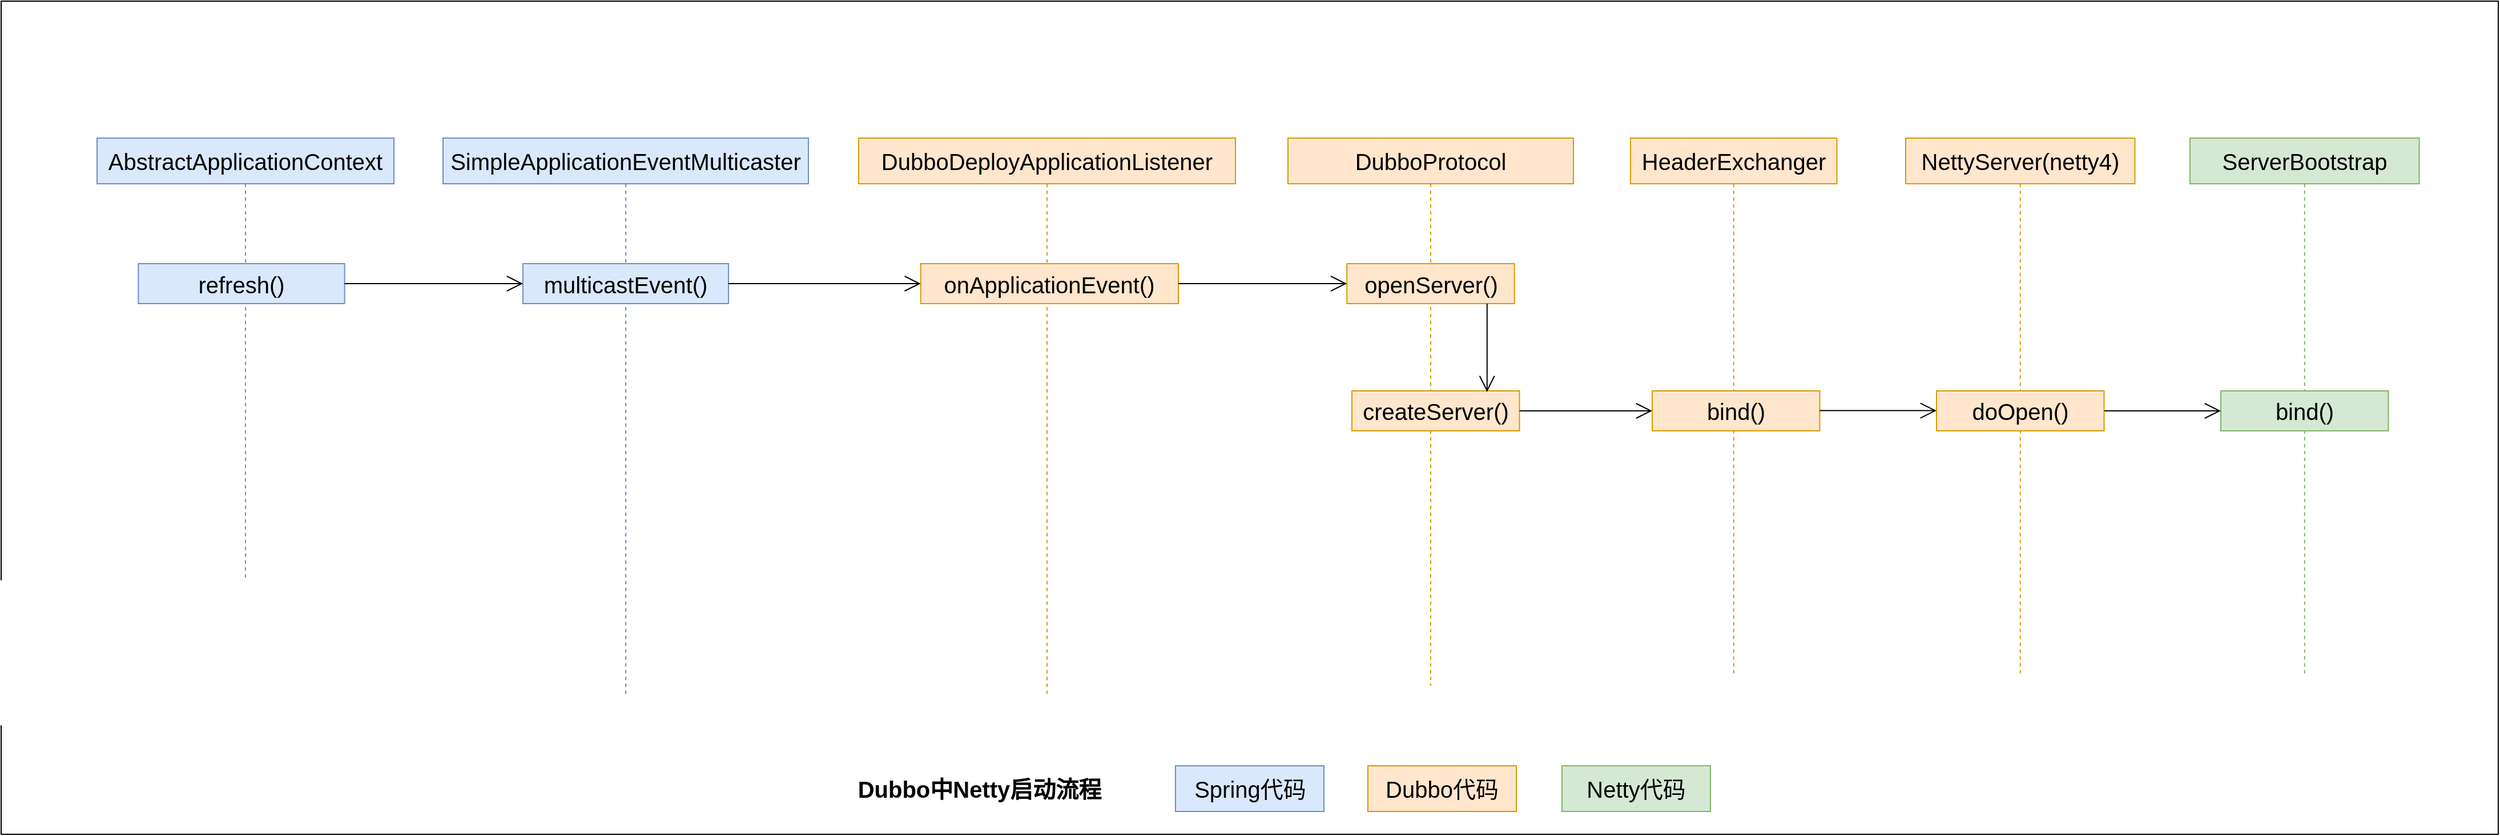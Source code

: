 <mxfile version="28.0.6">
  <diagram name="第 1 页" id="xwlVY48jZOfA3PrioJLu">
    <mxGraphModel dx="2492" dy="822" grid="1" gridSize="10" guides="1" tooltips="1" connect="1" arrows="1" fold="1" page="1" pageScale="1" pageWidth="827" pageHeight="1169" math="0" shadow="0">
      <root>
        <mxCell id="0" />
        <mxCell id="1" parent="0" />
        <mxCell id="1j3soAuKBiSglBNwDgY3-20" value="" style="rounded=0;whiteSpace=wrap;html=1;" parent="1" vertex="1">
          <mxGeometry x="-757" y="220" width="2187" height="730" as="geometry" />
        </mxCell>
        <mxCell id="1j3soAuKBiSglBNwDgY3-1" value="&lt;span style=&quot;font-size: 20px;&quot;&gt;DubboDeployApplicationListener&lt;/span&gt;" style="shape=umlLifeline;perimeter=lifelinePerimeter;whiteSpace=wrap;html=1;container=1;dropTarget=0;collapsible=0;recursiveResize=0;outlineConnect=0;portConstraint=eastwest;newEdgeStyle={&quot;curved&quot;:0,&quot;rounded&quot;:0};fillColor=#ffe6cc;strokeColor=#d79b00;" parent="1" vertex="1">
          <mxGeometry x="-6" y="340" width="330" height="490" as="geometry" />
        </mxCell>
        <mxCell id="1j3soAuKBiSglBNwDgY3-2" value="&lt;span style=&quot;font-size: 20px;&quot;&gt;DubboProtocol&lt;/span&gt;" style="shape=umlLifeline;perimeter=lifelinePerimeter;whiteSpace=wrap;html=1;container=1;dropTarget=0;collapsible=0;recursiveResize=0;outlineConnect=0;portConstraint=eastwest;newEdgeStyle={&quot;curved&quot;:0,&quot;rounded&quot;:0};fillColor=#ffe6cc;strokeColor=#d79b00;" parent="1" vertex="1">
          <mxGeometry x="370" y="340" width="250" height="480" as="geometry" />
        </mxCell>
        <mxCell id="1j3soAuKBiSglBNwDgY3-4" value="&lt;span style=&quot;font-size: 20px; text-wrap-mode: wrap;&quot;&gt;openServer()&lt;/span&gt;" style="html=1;points=[[0,0,0,0,5],[0,1,0,0,-5],[1,0,0,0,5],[1,1,0,0,-5]];perimeter=orthogonalPerimeter;outlineConnect=0;targetShapes=umlLifeline;portConstraint=eastwest;newEdgeStyle={&quot;curved&quot;:0,&quot;rounded&quot;:0};fillColor=#ffe6cc;strokeColor=#d79b00;" parent="1j3soAuKBiSglBNwDgY3-2" vertex="1">
          <mxGeometry x="51.63" y="110" width="146.75" height="35" as="geometry" />
        </mxCell>
        <mxCell id="1j3soAuKBiSglBNwDgY3-9" value="&lt;span style=&quot;font-size: 20px; text-align: left; text-wrap-mode: wrap;&quot;&gt;createServer()&lt;/span&gt;" style="html=1;points=[[0,0,0,0,5],[0,1,0,0,-5],[1,0,0,0,5],[1,1,0,0,-5]];perimeter=orthogonalPerimeter;outlineConnect=0;targetShapes=umlLifeline;portConstraint=eastwest;newEdgeStyle={&quot;curved&quot;:0,&quot;rounded&quot;:0};fillColor=#ffe6cc;strokeColor=#d79b00;" parent="1j3soAuKBiSglBNwDgY3-2" vertex="1">
          <mxGeometry x="56" y="221.5" width="146.75" height="35" as="geometry" />
        </mxCell>
        <mxCell id="1j3soAuKBiSglBNwDgY3-10" value="" style="endArrow=open;endFill=1;endSize=12;html=1;rounded=0;exitX=1;exitY=1;exitDx=0;exitDy=-5;exitPerimeter=0;" parent="1j3soAuKBiSglBNwDgY3-2" edge="1">
          <mxGeometry width="160" relative="1" as="geometry">
            <mxPoint x="174.38" y="145" as="sourcePoint" />
            <mxPoint x="174.38" y="222.5" as="targetPoint" />
          </mxGeometry>
        </mxCell>
        <mxCell id="1j3soAuKBiSglBNwDgY3-5" value="onApplicationEvent()" style="html=1;whiteSpace=wrap;fontSize=20;fillColor=#ffe6cc;strokeColor=#d79b00;" parent="1" vertex="1">
          <mxGeometry x="48.37" y="450" width="225.63" height="35" as="geometry" />
        </mxCell>
        <mxCell id="1j3soAuKBiSglBNwDgY3-7" value="" style="endArrow=open;endFill=1;endSize=12;html=1;rounded=0;exitX=1;exitY=0.5;exitDx=0;exitDy=0;" parent="1" source="1j3soAuKBiSglBNwDgY3-5" target="1j3soAuKBiSglBNwDgY3-4" edge="1">
          <mxGeometry width="160" relative="1" as="geometry">
            <mxPoint x="320" y="540" as="sourcePoint" />
            <mxPoint x="480" y="540" as="targetPoint" />
          </mxGeometry>
        </mxCell>
        <mxCell id="1j3soAuKBiSglBNwDgY3-8" value="HeaderExchanger" style="shape=umlLifeline;perimeter=lifelinePerimeter;whiteSpace=wrap;html=1;container=1;dropTarget=0;collapsible=0;recursiveResize=0;outlineConnect=0;portConstraint=eastwest;newEdgeStyle={&quot;curved&quot;:0,&quot;rounded&quot;:0};fontSize=20;fillColor=#ffe6cc;strokeColor=#d79b00;" parent="1" vertex="1">
          <mxGeometry x="670" y="340" width="180.75" height="470" as="geometry" />
        </mxCell>
        <mxCell id="1j3soAuKBiSglBNwDgY3-18" value="&lt;div style=&quot;text-align: left;&quot;&gt;&lt;span style=&quot;background-color: transparent; font-size: 20px; text-wrap-mode: wrap;&quot;&gt;bind()&lt;/span&gt;&lt;/div&gt;" style="html=1;points=[[0,0,0,0,5],[0,1,0,0,-5],[1,0,0,0,5],[1,1,0,0,-5]];perimeter=orthogonalPerimeter;outlineConnect=0;targetShapes=umlLifeline;portConstraint=eastwest;newEdgeStyle={&quot;curved&quot;:0,&quot;rounded&quot;:0};fillColor=#ffe6cc;strokeColor=#d79b00;" parent="1j3soAuKBiSglBNwDgY3-8" vertex="1">
          <mxGeometry x="19" y="221.5" width="146.75" height="35" as="geometry" />
        </mxCell>
        <mxCell id="1j3soAuKBiSglBNwDgY3-11" value="AbstractApplicationContext" style="shape=umlLifeline;perimeter=lifelinePerimeter;whiteSpace=wrap;html=1;container=1;dropTarget=0;collapsible=0;recursiveResize=0;outlineConnect=0;portConstraint=eastwest;newEdgeStyle={&quot;curved&quot;:0,&quot;rounded&quot;:0};fontSize=20;fillColor=#dae8fc;strokeColor=#6c8ebf;" parent="1" vertex="1">
          <mxGeometry x="-673" y="340" width="260" height="480" as="geometry" />
        </mxCell>
        <mxCell id="1j3soAuKBiSglBNwDgY3-12" value="refresh()" style="html=1;whiteSpace=wrap;fontSize=20;fillColor=#dae8fc;strokeColor=#6c8ebf;" parent="1" vertex="1">
          <mxGeometry x="-636.82" y="450" width="180.63" height="35" as="geometry" />
        </mxCell>
        <mxCell id="1j3soAuKBiSglBNwDgY3-13" value="SimpleApplicationEventMulticaster" style="shape=umlLifeline;perimeter=lifelinePerimeter;whiteSpace=wrap;html=1;container=1;dropTarget=0;collapsible=0;recursiveResize=0;outlineConnect=0;portConstraint=eastwest;newEdgeStyle={&quot;curved&quot;:0,&quot;rounded&quot;:0};fontSize=20;fillColor=#dae8fc;strokeColor=#6c8ebf;" parent="1" vertex="1">
          <mxGeometry x="-370" y="340" width="320" height="490" as="geometry" />
        </mxCell>
        <mxCell id="1j3soAuKBiSglBNwDgY3-14" value="multicastEvent()" style="html=1;whiteSpace=wrap;fontSize=20;fillColor=#dae8fc;strokeColor=#6c8ebf;" parent="1" vertex="1">
          <mxGeometry x="-300" y="450" width="180" height="35" as="geometry" />
        </mxCell>
        <mxCell id="1j3soAuKBiSglBNwDgY3-15" value="" style="endArrow=open;endFill=1;endSize=12;html=1;rounded=0;exitX=1;exitY=0.5;exitDx=0;exitDy=0;entryX=0;entryY=0.5;entryDx=0;entryDy=0;" parent="1" source="1j3soAuKBiSglBNwDgY3-12" target="1j3soAuKBiSglBNwDgY3-14" edge="1">
          <mxGeometry width="160" relative="1" as="geometry">
            <mxPoint x="-430" y="560" as="sourcePoint" />
            <mxPoint x="-270" y="560" as="targetPoint" />
          </mxGeometry>
        </mxCell>
        <mxCell id="1j3soAuKBiSglBNwDgY3-17" value="" style="endArrow=open;endFill=1;endSize=12;html=1;rounded=0;exitX=1;exitY=0.5;exitDx=0;exitDy=0;entryX=0;entryY=0.5;entryDx=0;entryDy=0;" parent="1" source="1j3soAuKBiSglBNwDgY3-14" target="1j3soAuKBiSglBNwDgY3-5" edge="1">
          <mxGeometry width="160" relative="1" as="geometry">
            <mxPoint x="-80" y="590" as="sourcePoint" />
            <mxPoint x="80" y="590" as="targetPoint" />
          </mxGeometry>
        </mxCell>
        <mxCell id="1j3soAuKBiSglBNwDgY3-19" value="" style="endArrow=open;endFill=1;endSize=12;html=1;rounded=0;" parent="1" source="1j3soAuKBiSglBNwDgY3-9" target="1j3soAuKBiSglBNwDgY3-18" edge="1">
          <mxGeometry width="160" relative="1" as="geometry">
            <mxPoint x="490" y="730" as="sourcePoint" />
            <mxPoint x="650" y="730" as="targetPoint" />
          </mxGeometry>
        </mxCell>
        <mxCell id="1j3soAuKBiSglBNwDgY3-21" value="Dubbo中Netty启动流程" style="text;html=1;align=center;verticalAlign=middle;whiteSpace=wrap;rounded=0;fontSize=20;fontStyle=1" parent="1" vertex="1">
          <mxGeometry x="-40" y="895" width="280" height="30" as="geometry" />
        </mxCell>
        <mxCell id="1j3soAuKBiSglBNwDgY3-22" value="NettyServer(netty4)" style="shape=umlLifeline;perimeter=lifelinePerimeter;whiteSpace=wrap;html=1;container=1;dropTarget=0;collapsible=0;recursiveResize=0;outlineConnect=0;portConstraint=eastwest;newEdgeStyle={&quot;curved&quot;:0,&quot;rounded&quot;:0};fontSize=20;fillColor=#ffe6cc;strokeColor=#d79b00;" parent="1" vertex="1">
          <mxGeometry x="911" y="340" width="200.75" height="470" as="geometry" />
        </mxCell>
        <mxCell id="1j3soAuKBiSglBNwDgY3-23" value="&lt;div style=&quot;text-align: left;&quot;&gt;&lt;span style=&quot;font-size: 20px; text-wrap-mode: wrap;&quot;&gt;doOpen()&lt;/span&gt;&lt;/div&gt;" style="html=1;points=[[0,0,0,0,5],[0,1,0,0,-5],[1,0,0,0,5],[1,1,0,0,-5]];perimeter=orthogonalPerimeter;outlineConnect=0;targetShapes=umlLifeline;portConstraint=eastwest;newEdgeStyle={&quot;curved&quot;:0,&quot;rounded&quot;:0};fillColor=#ffe6cc;strokeColor=#d79b00;" parent="1j3soAuKBiSglBNwDgY3-22" vertex="1">
          <mxGeometry x="27" y="221.5" width="146.75" height="35" as="geometry" />
        </mxCell>
        <mxCell id="1j3soAuKBiSglBNwDgY3-25" value="ServerBootstrap" style="shape=umlLifeline;perimeter=lifelinePerimeter;whiteSpace=wrap;html=1;container=1;dropTarget=0;collapsible=0;recursiveResize=0;outlineConnect=0;portConstraint=eastwest;newEdgeStyle={&quot;curved&quot;:0,&quot;rounded&quot;:0};fontSize=20;fillColor=#d5e8d4;strokeColor=#82b366;" parent="1" vertex="1">
          <mxGeometry x="1160" y="340" width="200.75" height="470" as="geometry" />
        </mxCell>
        <mxCell id="1j3soAuKBiSglBNwDgY3-26" value="&lt;div style=&quot;text-align: left;&quot;&gt;&lt;span style=&quot;background-color: transparent; text-align: center; font-size: 20px; text-wrap-mode: wrap;&quot;&gt;bind&lt;/span&gt;&lt;span style=&quot;font-size: 20px; text-wrap-mode: wrap;&quot;&gt;()&lt;/span&gt;&lt;/div&gt;" style="html=1;points=[[0,0,0,0,5],[0,1,0,0,-5],[1,0,0,0,5],[1,1,0,0,-5]];perimeter=orthogonalPerimeter;outlineConnect=0;targetShapes=umlLifeline;portConstraint=eastwest;newEdgeStyle={&quot;curved&quot;:0,&quot;rounded&quot;:0};fillColor=#d5e8d4;strokeColor=#82b366;" parent="1j3soAuKBiSglBNwDgY3-25" vertex="1">
          <mxGeometry x="27" y="221.5" width="146.75" height="35" as="geometry" />
        </mxCell>
        <mxCell id="1j3soAuKBiSglBNwDgY3-27" value="" style="endArrow=open;endFill=1;endSize=12;html=1;rounded=0;exitX=0.999;exitY=0.494;exitDx=0;exitDy=0;exitPerimeter=0;" parent="1" source="1j3soAuKBiSglBNwDgY3-18" target="1j3soAuKBiSglBNwDgY3-23" edge="1">
          <mxGeometry width="160" relative="1" as="geometry">
            <mxPoint x="840" y="580" as="sourcePoint" />
            <mxPoint x="1000" y="700" as="targetPoint" />
          </mxGeometry>
        </mxCell>
        <mxCell id="1j3soAuKBiSglBNwDgY3-28" value="" style="endArrow=open;endFill=1;endSize=12;html=1;rounded=0;" parent="1" target="1j3soAuKBiSglBNwDgY3-26" edge="1">
          <mxGeometry width="160" relative="1" as="geometry">
            <mxPoint x="1085" y="579" as="sourcePoint" />
            <mxPoint x="1110" y="710" as="targetPoint" />
          </mxGeometry>
        </mxCell>
        <mxCell id="1j3soAuKBiSglBNwDgY3-29" value="Spring代码" style="rounded=0;whiteSpace=wrap;html=1;fontSize=20;fillColor=#dae8fc;strokeColor=#6c8ebf;" parent="1" vertex="1">
          <mxGeometry x="271.5" y="890" width="130" height="40" as="geometry" />
        </mxCell>
        <mxCell id="1j3soAuKBiSglBNwDgY3-30" value="Dubbo代码" style="rounded=0;whiteSpace=wrap;html=1;fontSize=20;fillColor=#ffe6cc;strokeColor=#d79b00;" parent="1" vertex="1">
          <mxGeometry x="440" y="890" width="130" height="40" as="geometry" />
        </mxCell>
        <mxCell id="1j3soAuKBiSglBNwDgY3-31" value="Netty代码" style="rounded=0;whiteSpace=wrap;html=1;fontSize=20;fillColor=#d5e8d4;strokeColor=#82b366;" parent="1" vertex="1">
          <mxGeometry x="610" y="890" width="130" height="40" as="geometry" />
        </mxCell>
      </root>
    </mxGraphModel>
  </diagram>
</mxfile>
